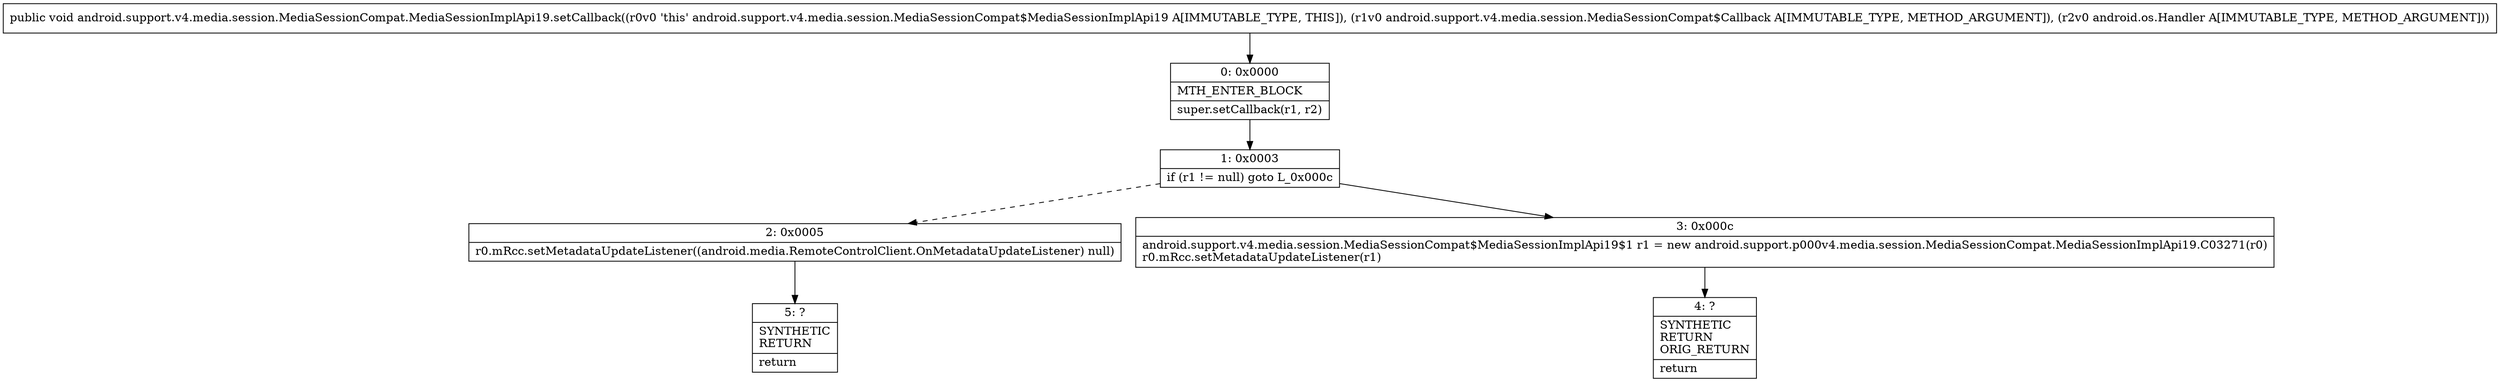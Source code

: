 digraph "CFG forandroid.support.v4.media.session.MediaSessionCompat.MediaSessionImplApi19.setCallback(Landroid\/support\/v4\/media\/session\/MediaSessionCompat$Callback;Landroid\/os\/Handler;)V" {
Node_0 [shape=record,label="{0\:\ 0x0000|MTH_ENTER_BLOCK\l|super.setCallback(r1, r2)\l}"];
Node_1 [shape=record,label="{1\:\ 0x0003|if (r1 != null) goto L_0x000c\l}"];
Node_2 [shape=record,label="{2\:\ 0x0005|r0.mRcc.setMetadataUpdateListener((android.media.RemoteControlClient.OnMetadataUpdateListener) null)\l}"];
Node_3 [shape=record,label="{3\:\ 0x000c|android.support.v4.media.session.MediaSessionCompat$MediaSessionImplApi19$1 r1 = new android.support.p000v4.media.session.MediaSessionCompat.MediaSessionImplApi19.C03271(r0)\lr0.mRcc.setMetadataUpdateListener(r1)\l}"];
Node_4 [shape=record,label="{4\:\ ?|SYNTHETIC\lRETURN\lORIG_RETURN\l|return\l}"];
Node_5 [shape=record,label="{5\:\ ?|SYNTHETIC\lRETURN\l|return\l}"];
MethodNode[shape=record,label="{public void android.support.v4.media.session.MediaSessionCompat.MediaSessionImplApi19.setCallback((r0v0 'this' android.support.v4.media.session.MediaSessionCompat$MediaSessionImplApi19 A[IMMUTABLE_TYPE, THIS]), (r1v0 android.support.v4.media.session.MediaSessionCompat$Callback A[IMMUTABLE_TYPE, METHOD_ARGUMENT]), (r2v0 android.os.Handler A[IMMUTABLE_TYPE, METHOD_ARGUMENT])) }"];
MethodNode -> Node_0;
Node_0 -> Node_1;
Node_1 -> Node_2[style=dashed];
Node_1 -> Node_3;
Node_2 -> Node_5;
Node_3 -> Node_4;
}


